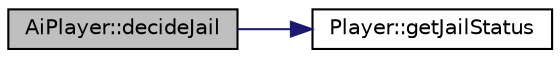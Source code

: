 digraph "AiPlayer::decideJail"
{
 // LATEX_PDF_SIZE
  edge [fontname="Helvetica",fontsize="10",labelfontname="Helvetica",labelfontsize="10"];
  node [fontname="Helvetica",fontsize="10",shape=record];
  rankdir="LR";
  Node1 [label="AiPlayer::decideJail",height=0.2,width=0.4,color="black", fillcolor="grey75", style="filled", fontcolor="black",tooltip=" "];
  Node1 -> Node2 [color="midnightblue",fontsize="10",style="solid",fontname="Helvetica"];
  Node2 [label="Player::getJailStatus",height=0.2,width=0.4,color="black", fillcolor="white", style="filled",URL="$class_player.html#ab27fb6eba2edafbe7c674abf2d85cc91",tooltip=" "];
}
